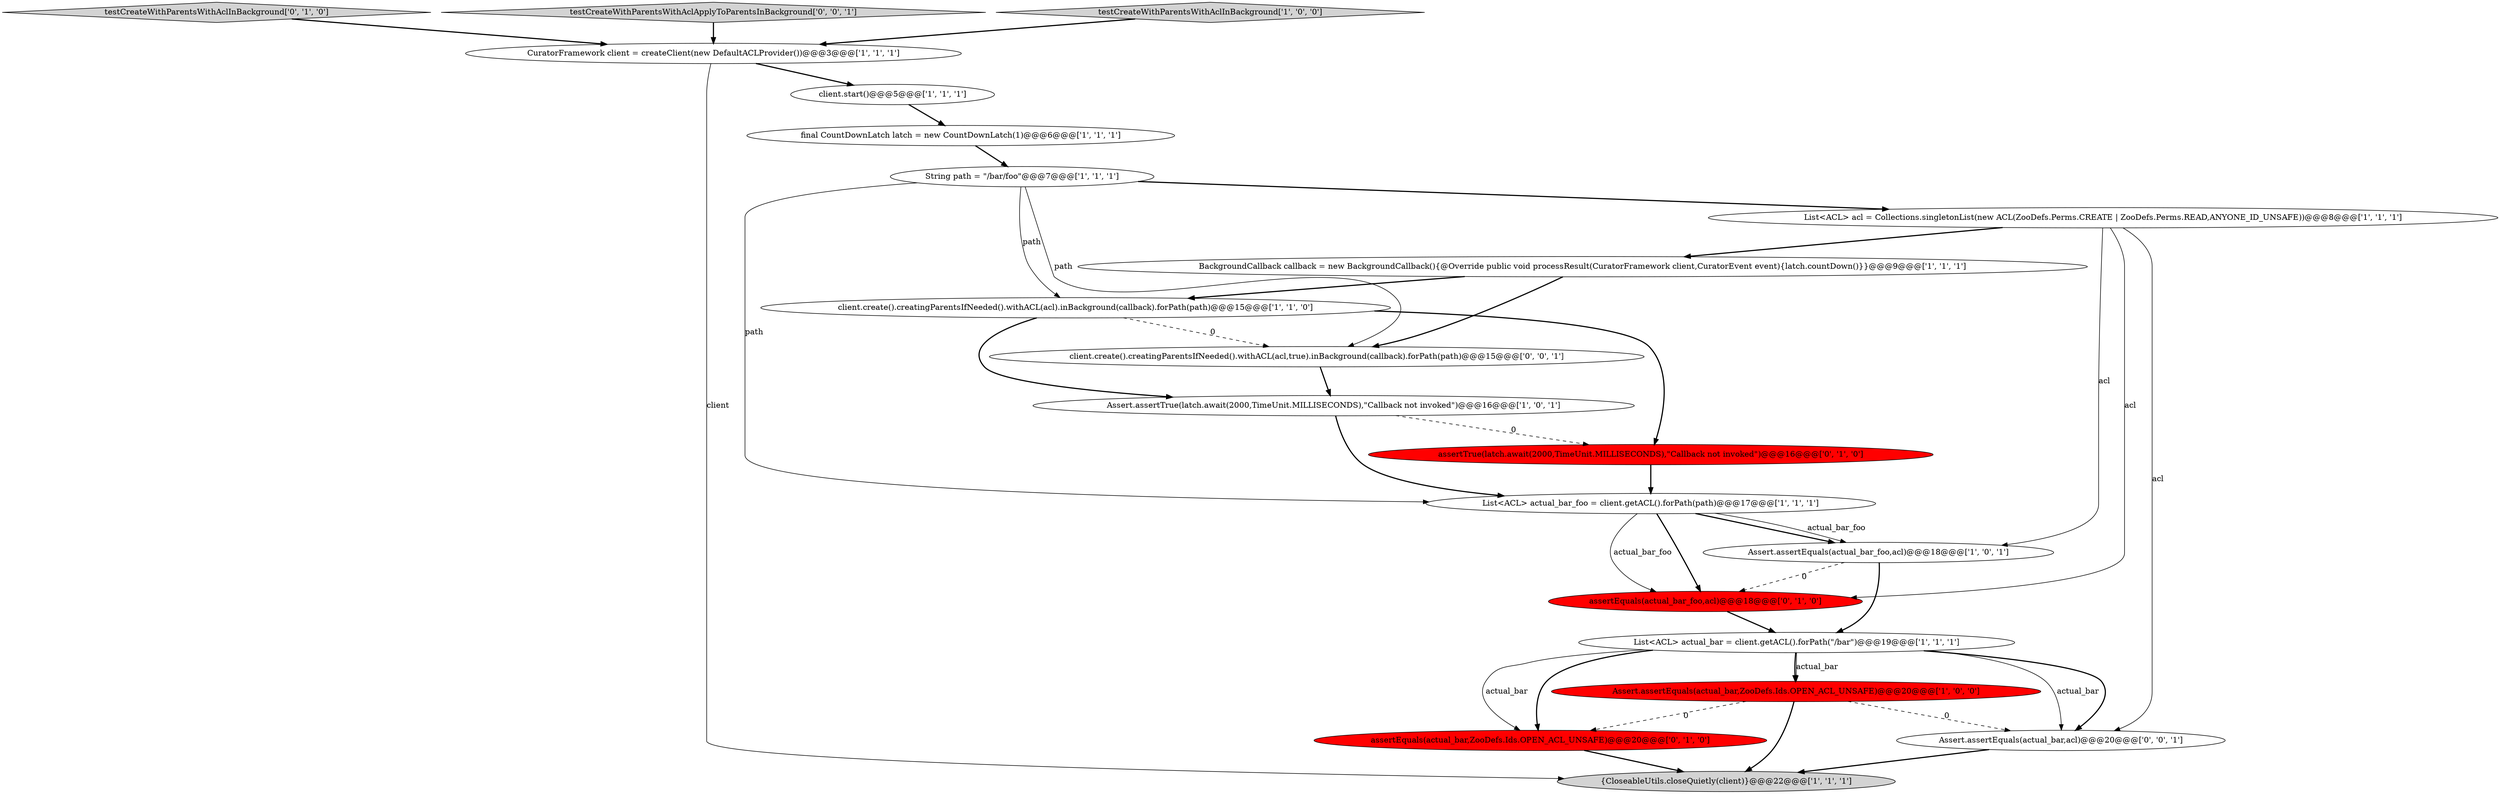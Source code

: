 digraph {
11 [style = filled, label = "CuratorFramework client = createClient(new DefaultACLProvider())@@@3@@@['1', '1', '1']", fillcolor = white, shape = ellipse image = "AAA0AAABBB1BBB"];
0 [style = filled, label = "Assert.assertTrue(latch.await(2000,TimeUnit.MILLISECONDS),\"Callback not invoked\")@@@16@@@['1', '0', '1']", fillcolor = white, shape = ellipse image = "AAA0AAABBB1BBB"];
3 [style = filled, label = "List<ACL> actual_bar = client.getACL().forPath(\"/bar\")@@@19@@@['1', '1', '1']", fillcolor = white, shape = ellipse image = "AAA0AAABBB1BBB"];
12 [style = filled, label = "List<ACL> actual_bar_foo = client.getACL().forPath(path)@@@17@@@['1', '1', '1']", fillcolor = white, shape = ellipse image = "AAA0AAABBB1BBB"];
18 [style = filled, label = "Assert.assertEquals(actual_bar,acl)@@@20@@@['0', '0', '1']", fillcolor = white, shape = ellipse image = "AAA0AAABBB3BBB"];
2 [style = filled, label = "String path = \"/bar/foo\"@@@7@@@['1', '1', '1']", fillcolor = white, shape = ellipse image = "AAA0AAABBB1BBB"];
1 [style = filled, label = "Assert.assertEquals(actual_bar,ZooDefs.Ids.OPEN_ACL_UNSAFE)@@@20@@@['1', '0', '0']", fillcolor = red, shape = ellipse image = "AAA1AAABBB1BBB"];
9 [style = filled, label = "BackgroundCallback callback = new BackgroundCallback(){@Override public void processResult(CuratorFramework client,CuratorEvent event){latch.countDown()}}@@@9@@@['1', '1', '1']", fillcolor = white, shape = ellipse image = "AAA0AAABBB1BBB"];
14 [style = filled, label = "testCreateWithParentsWithAclInBackground['0', '1', '0']", fillcolor = lightgray, shape = diamond image = "AAA0AAABBB2BBB"];
7 [style = filled, label = "List<ACL> acl = Collections.singletonList(new ACL(ZooDefs.Perms.CREATE | ZooDefs.Perms.READ,ANYONE_ID_UNSAFE))@@@8@@@['1', '1', '1']", fillcolor = white, shape = ellipse image = "AAA0AAABBB1BBB"];
16 [style = filled, label = "assertTrue(latch.await(2000,TimeUnit.MILLISECONDS),\"Callback not invoked\")@@@16@@@['0', '1', '0']", fillcolor = red, shape = ellipse image = "AAA1AAABBB2BBB"];
13 [style = filled, label = "client.start()@@@5@@@['1', '1', '1']", fillcolor = white, shape = ellipse image = "AAA0AAABBB1BBB"];
5 [style = filled, label = "final CountDownLatch latch = new CountDownLatch(1)@@@6@@@['1', '1', '1']", fillcolor = white, shape = ellipse image = "AAA0AAABBB1BBB"];
8 [style = filled, label = "client.create().creatingParentsIfNeeded().withACL(acl).inBackground(callback).forPath(path)@@@15@@@['1', '1', '0']", fillcolor = white, shape = ellipse image = "AAA0AAABBB1BBB"];
20 [style = filled, label = "client.create().creatingParentsIfNeeded().withACL(acl,true).inBackground(callback).forPath(path)@@@15@@@['0', '0', '1']", fillcolor = white, shape = ellipse image = "AAA0AAABBB3BBB"];
19 [style = filled, label = "testCreateWithParentsWithAclApplyToParentsInBackground['0', '0', '1']", fillcolor = lightgray, shape = diamond image = "AAA0AAABBB3BBB"];
17 [style = filled, label = "assertEquals(actual_bar,ZooDefs.Ids.OPEN_ACL_UNSAFE)@@@20@@@['0', '1', '0']", fillcolor = red, shape = ellipse image = "AAA1AAABBB2BBB"];
15 [style = filled, label = "assertEquals(actual_bar_foo,acl)@@@18@@@['0', '1', '0']", fillcolor = red, shape = ellipse image = "AAA1AAABBB2BBB"];
10 [style = filled, label = "testCreateWithParentsWithAclInBackground['1', '0', '0']", fillcolor = lightgray, shape = diamond image = "AAA0AAABBB1BBB"];
4 [style = filled, label = "{CloseableUtils.closeQuietly(client)}@@@22@@@['1', '1', '1']", fillcolor = lightgray, shape = ellipse image = "AAA0AAABBB1BBB"];
6 [style = filled, label = "Assert.assertEquals(actual_bar_foo,acl)@@@18@@@['1', '0', '1']", fillcolor = white, shape = ellipse image = "AAA0AAABBB1BBB"];
6->3 [style = bold, label=""];
8->16 [style = bold, label=""];
1->4 [style = bold, label=""];
7->15 [style = solid, label="acl"];
3->17 [style = solid, label="actual_bar"];
3->1 [style = bold, label=""];
3->18 [style = solid, label="actual_bar"];
0->12 [style = bold, label=""];
20->0 [style = bold, label=""];
7->6 [style = solid, label="acl"];
12->15 [style = bold, label=""];
0->16 [style = dashed, label="0"];
8->20 [style = dashed, label="0"];
2->20 [style = solid, label="path"];
3->1 [style = solid, label="actual_bar"];
9->20 [style = bold, label=""];
19->11 [style = bold, label=""];
2->12 [style = solid, label="path"];
1->18 [style = dashed, label="0"];
9->8 [style = bold, label=""];
12->6 [style = bold, label=""];
15->3 [style = bold, label=""];
2->8 [style = solid, label="path"];
12->15 [style = solid, label="actual_bar_foo"];
12->6 [style = solid, label="actual_bar_foo"];
3->18 [style = bold, label=""];
8->0 [style = bold, label=""];
7->9 [style = bold, label=""];
5->2 [style = bold, label=""];
1->17 [style = dashed, label="0"];
18->4 [style = bold, label=""];
6->15 [style = dashed, label="0"];
11->13 [style = bold, label=""];
7->18 [style = solid, label="acl"];
13->5 [style = bold, label=""];
3->17 [style = bold, label=""];
2->7 [style = bold, label=""];
14->11 [style = bold, label=""];
16->12 [style = bold, label=""];
17->4 [style = bold, label=""];
11->4 [style = solid, label="client"];
10->11 [style = bold, label=""];
}
